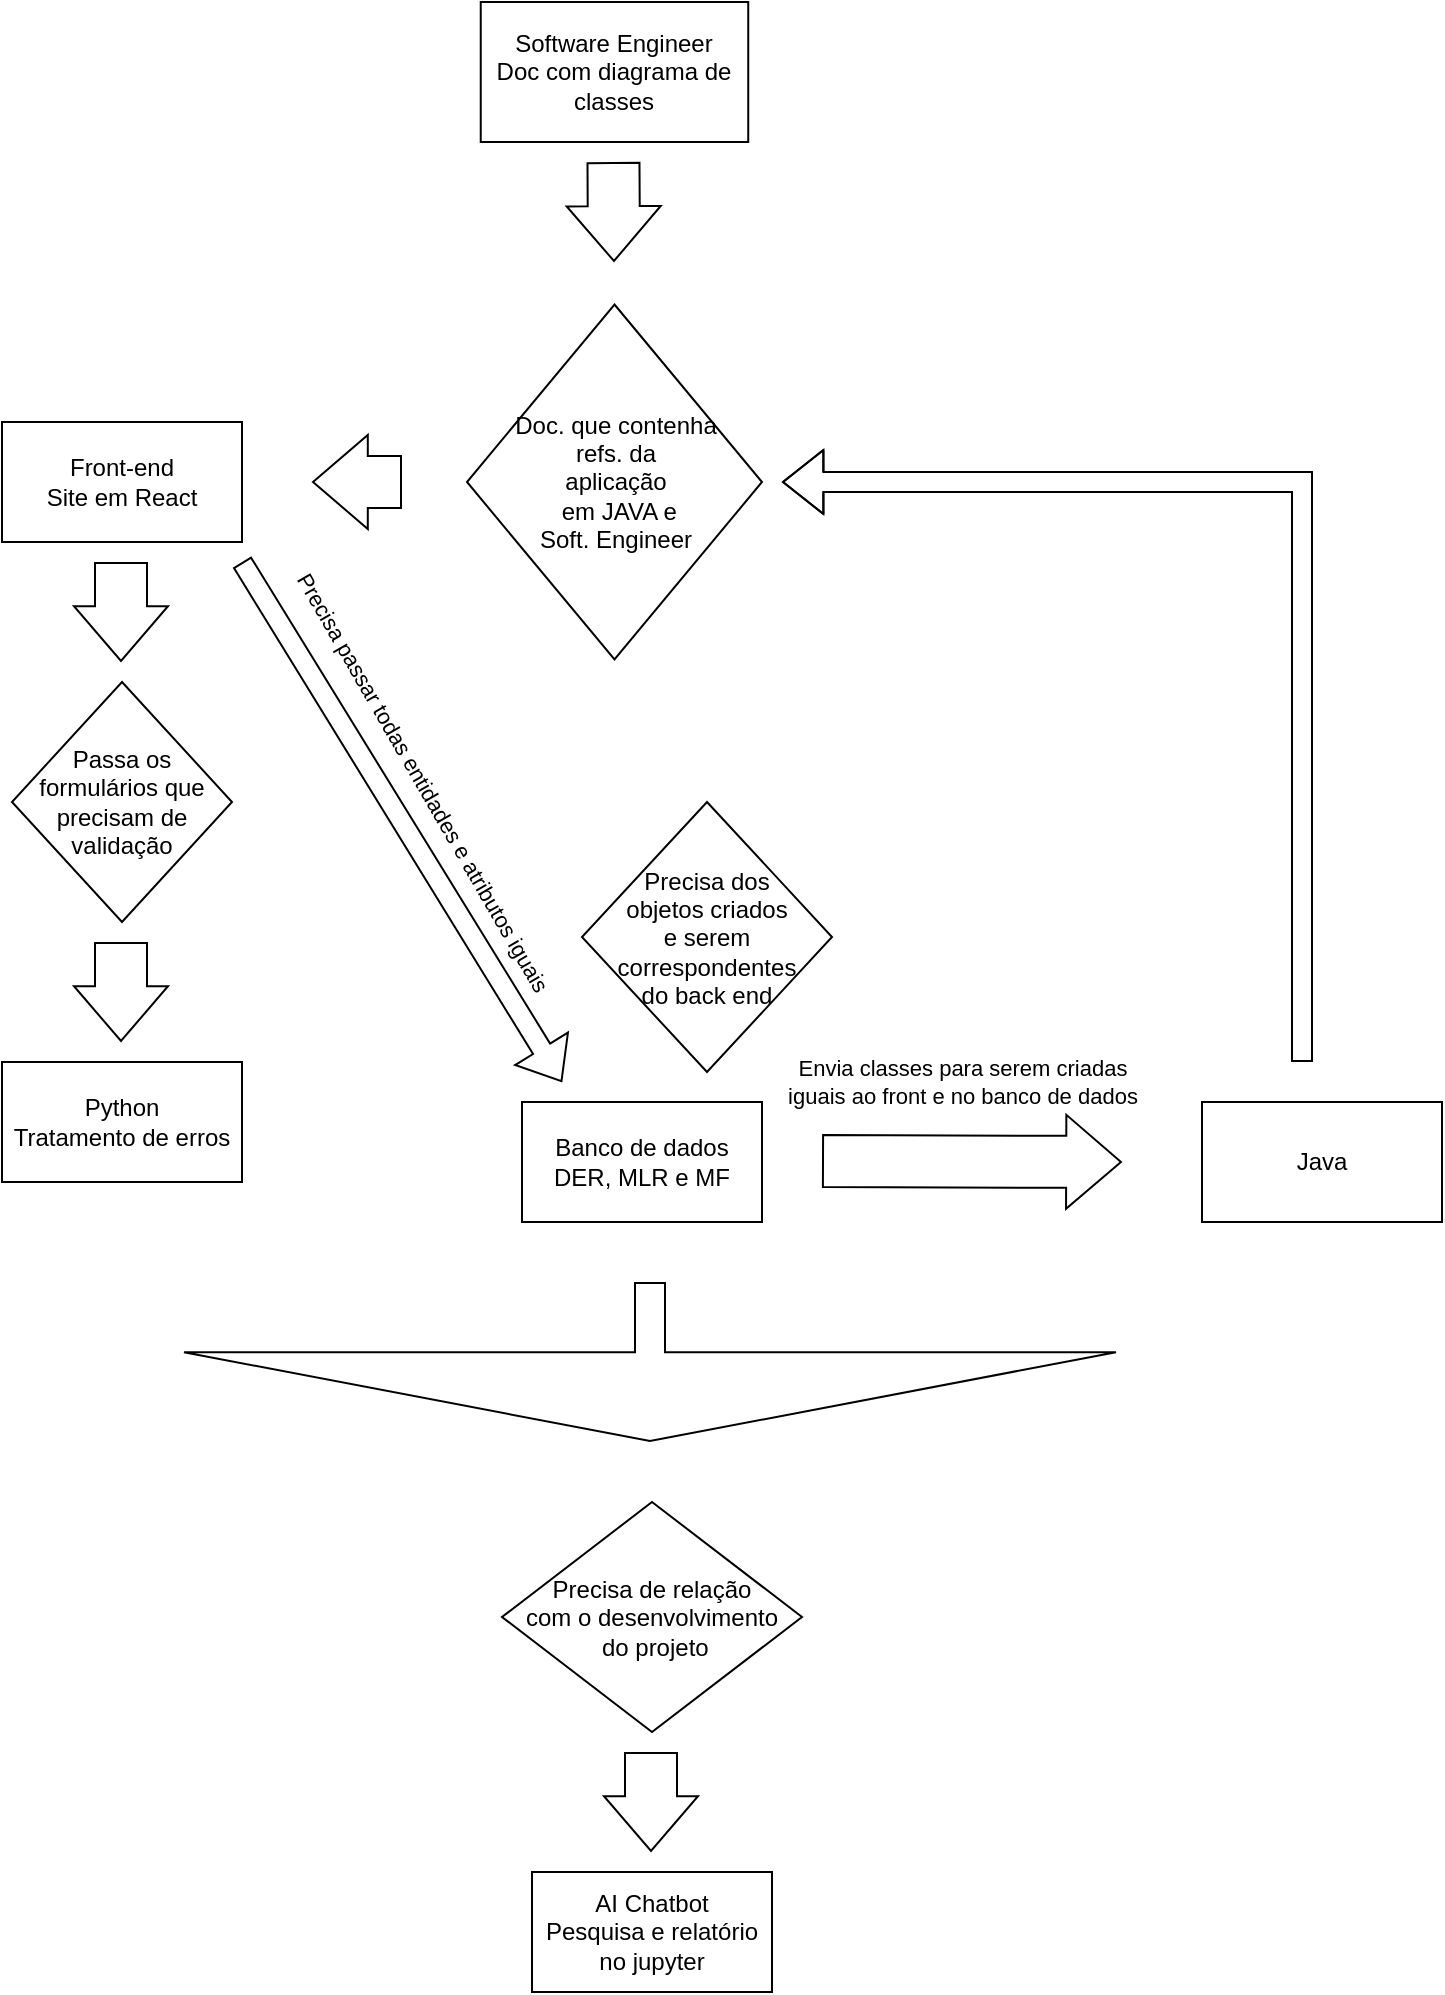 <mxfile version="21.0.6" type="device"><diagram name="Página-1" id="h4v-4HmD5HPjalfbMpx8"><mxGraphModel dx="1500" dy="773" grid="1" gridSize="10" guides="1" tooltips="1" connect="1" arrows="1" fold="1" page="1" pageScale="1" pageWidth="827" pageHeight="1169" math="0" shadow="0"><root><mxCell id="0"/><mxCell id="1" parent="0"/><mxCell id="2G9BZg7QF8bA5U8iHS16-1" value="Front-end&lt;br&gt;Site em React" style="rounded=0;whiteSpace=wrap;html=1;" vertex="1" parent="1"><mxGeometry x="54" y="297" width="120" height="60" as="geometry"/></mxCell><mxCell id="2G9BZg7QF8bA5U8iHS16-2" value="Python&lt;br&gt;Tratamento de erros" style="rounded=0;whiteSpace=wrap;html=1;" vertex="1" parent="1"><mxGeometry x="54" y="617" width="120" height="60" as="geometry"/></mxCell><mxCell id="2G9BZg7QF8bA5U8iHS16-3" value="Banco de dados&lt;br&gt;DER, MLR e MF" style="rounded=0;whiteSpace=wrap;html=1;" vertex="1" parent="1"><mxGeometry x="314" y="637" width="120" height="60" as="geometry"/></mxCell><mxCell id="2G9BZg7QF8bA5U8iHS16-4" value="Passa os formulários que precisam de validação" style="rhombus;whiteSpace=wrap;html=1;" vertex="1" parent="1"><mxGeometry x="59" y="427" width="110" height="120" as="geometry"/></mxCell><mxCell id="2G9BZg7QF8bA5U8iHS16-5" value="" style="shape=flexArrow;endArrow=classic;html=1;rounded=0;width=26;endSize=8.8;" edge="1" parent="1"><mxGeometry width="50" height="50" relative="1" as="geometry"><mxPoint x="113.5" y="557" as="sourcePoint"/><mxPoint x="113.5" y="607" as="targetPoint"/></mxGeometry></mxCell><mxCell id="2G9BZg7QF8bA5U8iHS16-6" value="" style="shape=flexArrow;endArrow=classic;html=1;rounded=0;width=26;endSize=8.8;" edge="1" parent="1"><mxGeometry width="50" height="50" relative="1" as="geometry"><mxPoint x="113.5" y="367" as="sourcePoint"/><mxPoint x="113.5" y="417" as="targetPoint"/></mxGeometry></mxCell><mxCell id="2G9BZg7QF8bA5U8iHS16-8" value="" style="shape=flexArrow;endArrow=classic;html=1;rounded=0;width=26;endSize=8.8;" edge="1" parent="1"><mxGeometry width="50" height="50" relative="1" as="geometry"><mxPoint x="464" y="666.5" as="sourcePoint"/><mxPoint x="614" y="667" as="targetPoint"/></mxGeometry></mxCell><mxCell id="2G9BZg7QF8bA5U8iHS16-18" value="Envia classes para serem criadas &lt;br&gt;iguais ao front e no banco de dados&lt;br&gt;" style="edgeLabel;html=1;align=center;verticalAlign=middle;resizable=0;points=[];" vertex="1" connectable="0" parent="2G9BZg7QF8bA5U8iHS16-8"><mxGeometry x="-0.256" relative="1" as="geometry"><mxPoint x="14" y="-40" as="offset"/></mxGeometry></mxCell><mxCell id="2G9BZg7QF8bA5U8iHS16-9" value="Precisa dos&lt;br&gt;objetos criados &lt;br&gt;e serem correspondentes &lt;br&gt;do back end" style="rhombus;whiteSpace=wrap;html=1;" vertex="1" parent="1"><mxGeometry x="344" y="487" width="125" height="135" as="geometry"/></mxCell><mxCell id="2G9BZg7QF8bA5U8iHS16-10" value="AI Chatbot&lt;br&gt;Pesquisa e relatório no jupyter" style="rounded=0;whiteSpace=wrap;html=1;" vertex="1" parent="1"><mxGeometry x="319" y="1022" width="120" height="60" as="geometry"/></mxCell><mxCell id="2G9BZg7QF8bA5U8iHS16-11" value="" style="shape=flexArrow;endArrow=classic;html=1;rounded=0;width=26;endSize=8.8;" edge="1" parent="1"><mxGeometry width="50" height="50" relative="1" as="geometry"><mxPoint x="378.5" y="962" as="sourcePoint"/><mxPoint x="378.5" y="1012" as="targetPoint"/></mxGeometry></mxCell><mxCell id="2G9BZg7QF8bA5U8iHS16-12" value="Precisa de relação &lt;br&gt;com o desenvolvimento&lt;br&gt;&amp;nbsp;do projeto" style="rhombus;whiteSpace=wrap;html=1;" vertex="1" parent="1"><mxGeometry x="304" y="837" width="150" height="115" as="geometry"/></mxCell><mxCell id="2G9BZg7QF8bA5U8iHS16-13" value="" style="shape=flexArrow;endArrow=classic;html=1;rounded=0;width=26;endSize=8.8;" edge="1" parent="1"><mxGeometry width="50" height="50" relative="1" as="geometry"><mxPoint x="254" y="327" as="sourcePoint"/><mxPoint x="209" y="327" as="targetPoint"/></mxGeometry></mxCell><mxCell id="2G9BZg7QF8bA5U8iHS16-14" value="Doc. que contenha &lt;br&gt;refs. da &lt;br&gt;aplicação&lt;br&gt;&amp;nbsp;em JAVA e &lt;br&gt;Soft. Engineer&lt;br&gt;" style="rhombus;whiteSpace=wrap;html=1;" vertex="1" parent="1"><mxGeometry x="286.5" y="238.25" width="147.5" height="177.5" as="geometry"/></mxCell><mxCell id="2G9BZg7QF8bA5U8iHS16-15" value="Java" style="rounded=0;whiteSpace=wrap;html=1;" vertex="1" parent="1"><mxGeometry x="654" y="637" width="120" height="60" as="geometry"/></mxCell><mxCell id="2G9BZg7QF8bA5U8iHS16-16" value="" style="shape=flexArrow;endArrow=classic;html=1;rounded=0;" edge="1" parent="1"><mxGeometry width="50" height="50" relative="1" as="geometry"><mxPoint x="174" y="367" as="sourcePoint"/><mxPoint x="334" y="627" as="targetPoint"/></mxGeometry></mxCell><mxCell id="2G9BZg7QF8bA5U8iHS16-17" value="Precisa passar todas entidades e atributos iguais" style="edgeLabel;html=1;align=center;verticalAlign=middle;resizable=0;points=[];rotation=60;" vertex="1" connectable="0" parent="2G9BZg7QF8bA5U8iHS16-16"><mxGeometry x="-0.093" y="2" relative="1" as="geometry"><mxPoint x="16" y="-7" as="offset"/></mxGeometry></mxCell><mxCell id="2G9BZg7QF8bA5U8iHS16-19" value="" style="shape=flexArrow;endArrow=classic;html=1;rounded=0;endWidth=21;endSize=6.4;" edge="1" parent="1"><mxGeometry width="50" height="50" relative="1" as="geometry"><mxPoint x="704" y="617" as="sourcePoint"/><mxPoint x="444" y="327" as="targetPoint"/><Array as="points"><mxPoint x="704" y="327"/></Array></mxGeometry></mxCell><mxCell id="2G9BZg7QF8bA5U8iHS16-20" value="" style="shape=flexArrow;endArrow=classic;html=1;rounded=0;width=15;endSize=14.47;endWidth=450;" edge="1" parent="1"><mxGeometry width="50" height="50" relative="1" as="geometry"><mxPoint x="378" y="727" as="sourcePoint"/><mxPoint x="378" y="807" as="targetPoint"/></mxGeometry></mxCell><mxCell id="2G9BZg7QF8bA5U8iHS16-21" value="Software Engineer&lt;br&gt;Doc com diagrama de classes" style="rounded=0;whiteSpace=wrap;html=1;" vertex="1" parent="1"><mxGeometry x="293.37" y="87" width="133.75" height="70" as="geometry"/></mxCell><mxCell id="2G9BZg7QF8bA5U8iHS16-23" value="" style="shape=flexArrow;endArrow=classic;html=1;rounded=0;width=26;endSize=8.8;" edge="1" parent="1"><mxGeometry width="50" height="50" relative="1" as="geometry"><mxPoint x="359.74" y="167" as="sourcePoint"/><mxPoint x="360" y="217" as="targetPoint"/></mxGeometry></mxCell></root></mxGraphModel></diagram></mxfile>